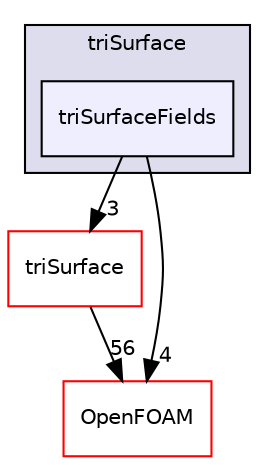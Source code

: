 digraph "src/triSurface/triSurfaceFields" {
  bgcolor=transparent;
  compound=true
  node [ fontsize="10", fontname="Helvetica"];
  edge [ labelfontsize="10", labelfontname="Helvetica"];
  subgraph clusterdir_b63c002b7559990bd414058641eb48ad {
    graph [ bgcolor="#ddddee", pencolor="black", label="triSurface" fontname="Helvetica", fontsize="10", URL="dir_b63c002b7559990bd414058641eb48ad.html"]
  dir_7c3c7cc5fcd6efcbbfa9b4099d0f4e08 [shape=box, label="triSurfaceFields", style="filled", fillcolor="#eeeeff", pencolor="black", URL="dir_7c3c7cc5fcd6efcbbfa9b4099d0f4e08.html"];
  }
  dir_fc98c2e9ee0413e7a39bdbd8e1af4ce3 [shape=box label="triSurface" color="red" URL="dir_fc98c2e9ee0413e7a39bdbd8e1af4ce3.html"];
  dir_c5473ff19b20e6ec4dfe5c310b3778a8 [shape=box label="OpenFOAM" color="red" URL="dir_c5473ff19b20e6ec4dfe5c310b3778a8.html"];
  dir_fc98c2e9ee0413e7a39bdbd8e1af4ce3->dir_c5473ff19b20e6ec4dfe5c310b3778a8 [headlabel="56", labeldistance=1.5 headhref="dir_002972_001888.html"];
  dir_7c3c7cc5fcd6efcbbfa9b4099d0f4e08->dir_fc98c2e9ee0413e7a39bdbd8e1af4ce3 [headlabel="3", labeldistance=1.5 headhref="dir_002986_002972.html"];
  dir_7c3c7cc5fcd6efcbbfa9b4099d0f4e08->dir_c5473ff19b20e6ec4dfe5c310b3778a8 [headlabel="4", labeldistance=1.5 headhref="dir_002986_001888.html"];
}
